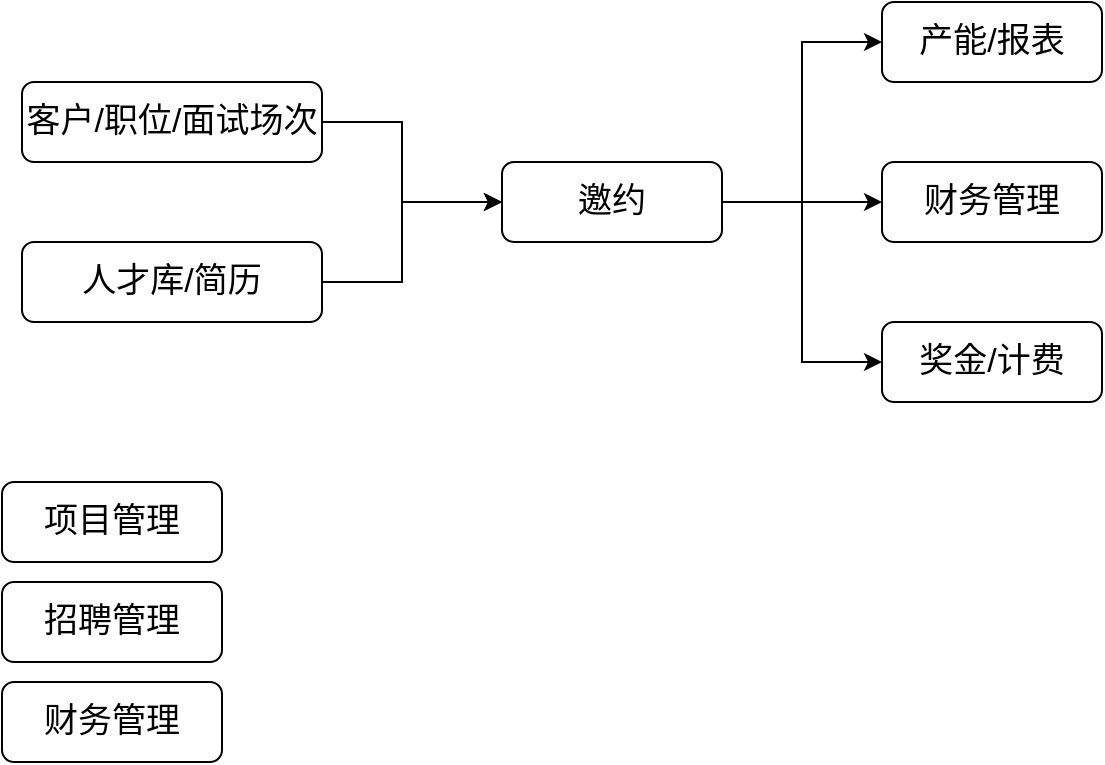 <mxfile version="14.6.13" type="device"><diagram id="ObnaiuVUhjTQwMb24MMH" name="第 1 页"><mxGraphModel dx="1588" dy="1154" grid="1" gridSize="10" guides="1" tooltips="1" connect="1" arrows="1" fold="1" page="0" pageScale="1" pageWidth="827" pageHeight="1169" math="0" shadow="0"><root><mxCell id="0"/><mxCell id="1" parent="0"/><mxCell id="pYtfn7zatkVlXGtCI1eu-6" value="" style="edgeStyle=orthogonalEdgeStyle;rounded=0;orthogonalLoop=1;jettySize=auto;html=1;fontSize=17;" edge="1" parent="1" source="pYtfn7zatkVlXGtCI1eu-1" target="pYtfn7zatkVlXGtCI1eu-5"><mxGeometry relative="1" as="geometry"><Array as="points"><mxPoint x="-120" y="-20"/><mxPoint x="-120" y="20"/></Array></mxGeometry></mxCell><mxCell id="pYtfn7zatkVlXGtCI1eu-1" value="客户/职位/面试场次" style="rounded=1;whiteSpace=wrap;html=1;fontSize=17;" vertex="1" parent="1"><mxGeometry x="-310" y="-40" width="150" height="40" as="geometry"/></mxCell><mxCell id="pYtfn7zatkVlXGtCI1eu-7" style="edgeStyle=orthogonalEdgeStyle;rounded=0;orthogonalLoop=1;jettySize=auto;html=1;fontSize=17;" edge="1" parent="1" source="pYtfn7zatkVlXGtCI1eu-2" target="pYtfn7zatkVlXGtCI1eu-5"><mxGeometry relative="1" as="geometry"><Array as="points"><mxPoint x="-120" y="60"/><mxPoint x="-120" y="20"/></Array></mxGeometry></mxCell><mxCell id="pYtfn7zatkVlXGtCI1eu-2" value="人才库/简历" style="rounded=1;whiteSpace=wrap;html=1;fontSize=17;" vertex="1" parent="1"><mxGeometry x="-310" y="40" width="150" height="40" as="geometry"/></mxCell><mxCell id="pYtfn7zatkVlXGtCI1eu-9" value="" style="edgeStyle=orthogonalEdgeStyle;rounded=0;orthogonalLoop=1;jettySize=auto;html=1;fontSize=17;" edge="1" parent="1" source="pYtfn7zatkVlXGtCI1eu-5" target="pYtfn7zatkVlXGtCI1eu-8"><mxGeometry relative="1" as="geometry"><Array as="points"><mxPoint x="80" y="20"/><mxPoint x="80" y="-60"/></Array></mxGeometry></mxCell><mxCell id="pYtfn7zatkVlXGtCI1eu-12" style="edgeStyle=orthogonalEdgeStyle;rounded=0;orthogonalLoop=1;jettySize=auto;html=1;entryX=0;entryY=0.5;entryDx=0;entryDy=0;fontSize=17;" edge="1" parent="1" source="pYtfn7zatkVlXGtCI1eu-5" target="pYtfn7zatkVlXGtCI1eu-10"><mxGeometry relative="1" as="geometry"/></mxCell><mxCell id="pYtfn7zatkVlXGtCI1eu-16" style="edgeStyle=orthogonalEdgeStyle;rounded=0;orthogonalLoop=1;jettySize=auto;html=1;entryX=0;entryY=0.5;entryDx=0;entryDy=0;fontSize=17;" edge="1" parent="1" source="pYtfn7zatkVlXGtCI1eu-5" target="pYtfn7zatkVlXGtCI1eu-15"><mxGeometry relative="1" as="geometry"/></mxCell><mxCell id="pYtfn7zatkVlXGtCI1eu-5" value="邀约" style="rounded=1;whiteSpace=wrap;html=1;fontSize=17;" vertex="1" parent="1"><mxGeometry x="-70" width="110" height="40" as="geometry"/></mxCell><mxCell id="pYtfn7zatkVlXGtCI1eu-8" value="产能/报表" style="rounded=1;whiteSpace=wrap;html=1;fontSize=17;" vertex="1" parent="1"><mxGeometry x="120" y="-80" width="110" height="40" as="geometry"/></mxCell><mxCell id="pYtfn7zatkVlXGtCI1eu-10" value="奖金/计费" style="rounded=1;whiteSpace=wrap;html=1;fontSize=17;" vertex="1" parent="1"><mxGeometry x="120" y="80" width="110" height="40" as="geometry"/></mxCell><mxCell id="pYtfn7zatkVlXGtCI1eu-15" value="财务管理" style="rounded=1;whiteSpace=wrap;html=1;fontSize=17;" vertex="1" parent="1"><mxGeometry x="120" width="110" height="40" as="geometry"/></mxCell><mxCell id="pYtfn7zatkVlXGtCI1eu-17" value="项目管理" style="rounded=1;whiteSpace=wrap;html=1;fontSize=17;" vertex="1" parent="1"><mxGeometry x="-320" y="160" width="110" height="40" as="geometry"/></mxCell><mxCell id="pYtfn7zatkVlXGtCI1eu-18" value="招聘管理" style="rounded=1;whiteSpace=wrap;html=1;fontSize=17;" vertex="1" parent="1"><mxGeometry x="-320" y="210" width="110" height="40" as="geometry"/></mxCell><mxCell id="pYtfn7zatkVlXGtCI1eu-19" value="财务管理" style="rounded=1;whiteSpace=wrap;html=1;fontSize=17;" vertex="1" parent="1"><mxGeometry x="-320" y="260" width="110" height="40" as="geometry"/></mxCell></root></mxGraphModel></diagram></mxfile>